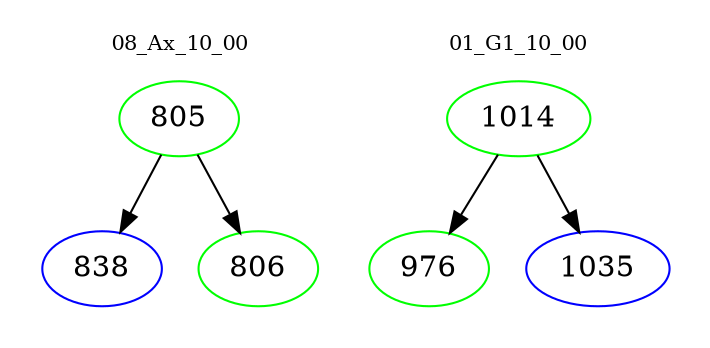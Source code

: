 digraph{
subgraph cluster_0 {
color = white
label = "08_Ax_10_00";
fontsize=10;
T0_805 [label="805", color="green"]
T0_805 -> T0_838 [color="black"]
T0_838 [label="838", color="blue"]
T0_805 -> T0_806 [color="black"]
T0_806 [label="806", color="green"]
}
subgraph cluster_1 {
color = white
label = "01_G1_10_00";
fontsize=10;
T1_1014 [label="1014", color="green"]
T1_1014 -> T1_976 [color="black"]
T1_976 [label="976", color="green"]
T1_1014 -> T1_1035 [color="black"]
T1_1035 [label="1035", color="blue"]
}
}
